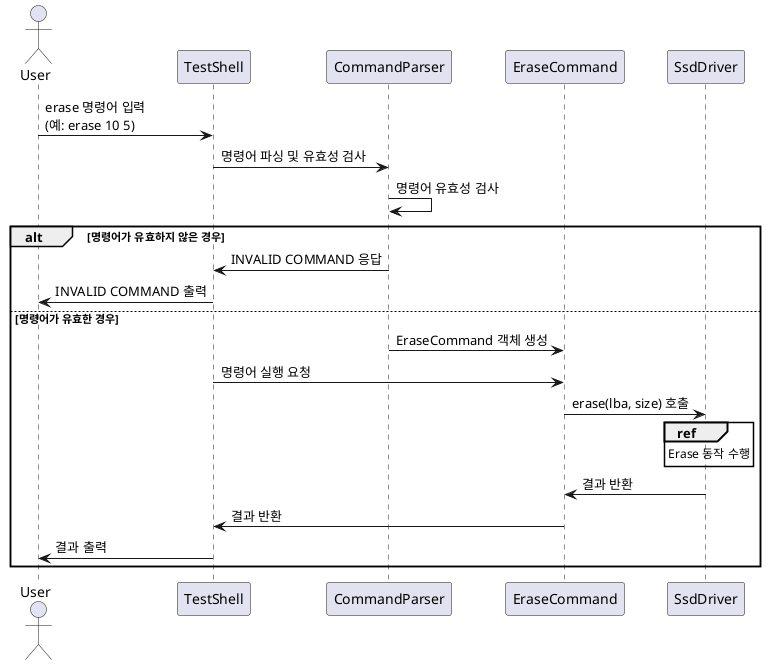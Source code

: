 @startuml

actor User

participant TestShell
participant CommandParser
participant EraseCommand
participant SsdDriver

User -> TestShell: erase 명령어 입력\n(예: erase 10 5)
TestShell -> CommandParser: 명령어 파싱 및 유효성 검사
CommandParser -> CommandParser: 명령어 유효성 검사
alt 명령어가 유효하지 않은 경우
    CommandParser -> TestShell: INVALID COMMAND 응답
    TestShell -> User: INVALID COMMAND 출력
else 명령어가 유효한 경우
    CommandParser -> EraseCommand: EraseCommand 객체 생성
    TestShell -> EraseCommand: 명령어 실행 요청
    EraseCommand -> SsdDriver: erase(lba, size) 호출
    ref over SsdDriver: Erase 동작 수행
    SsdDriver -> EraseCommand: 결과 반환
    EraseCommand -> TestShell: 결과 반환
    TestShell -> User: 결과 출력
end
@enduml
